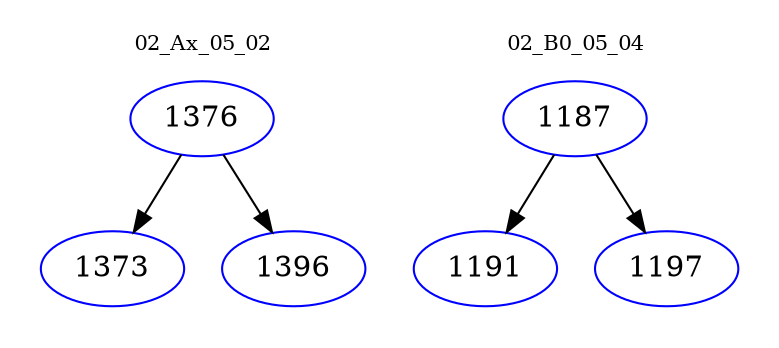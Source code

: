digraph{
subgraph cluster_0 {
color = white
label = "02_Ax_05_02";
fontsize=10;
T0_1376 [label="1376", color="blue"]
T0_1376 -> T0_1373 [color="black"]
T0_1373 [label="1373", color="blue"]
T0_1376 -> T0_1396 [color="black"]
T0_1396 [label="1396", color="blue"]
}
subgraph cluster_1 {
color = white
label = "02_B0_05_04";
fontsize=10;
T1_1187 [label="1187", color="blue"]
T1_1187 -> T1_1191 [color="black"]
T1_1191 [label="1191", color="blue"]
T1_1187 -> T1_1197 [color="black"]
T1_1197 [label="1197", color="blue"]
}
}

